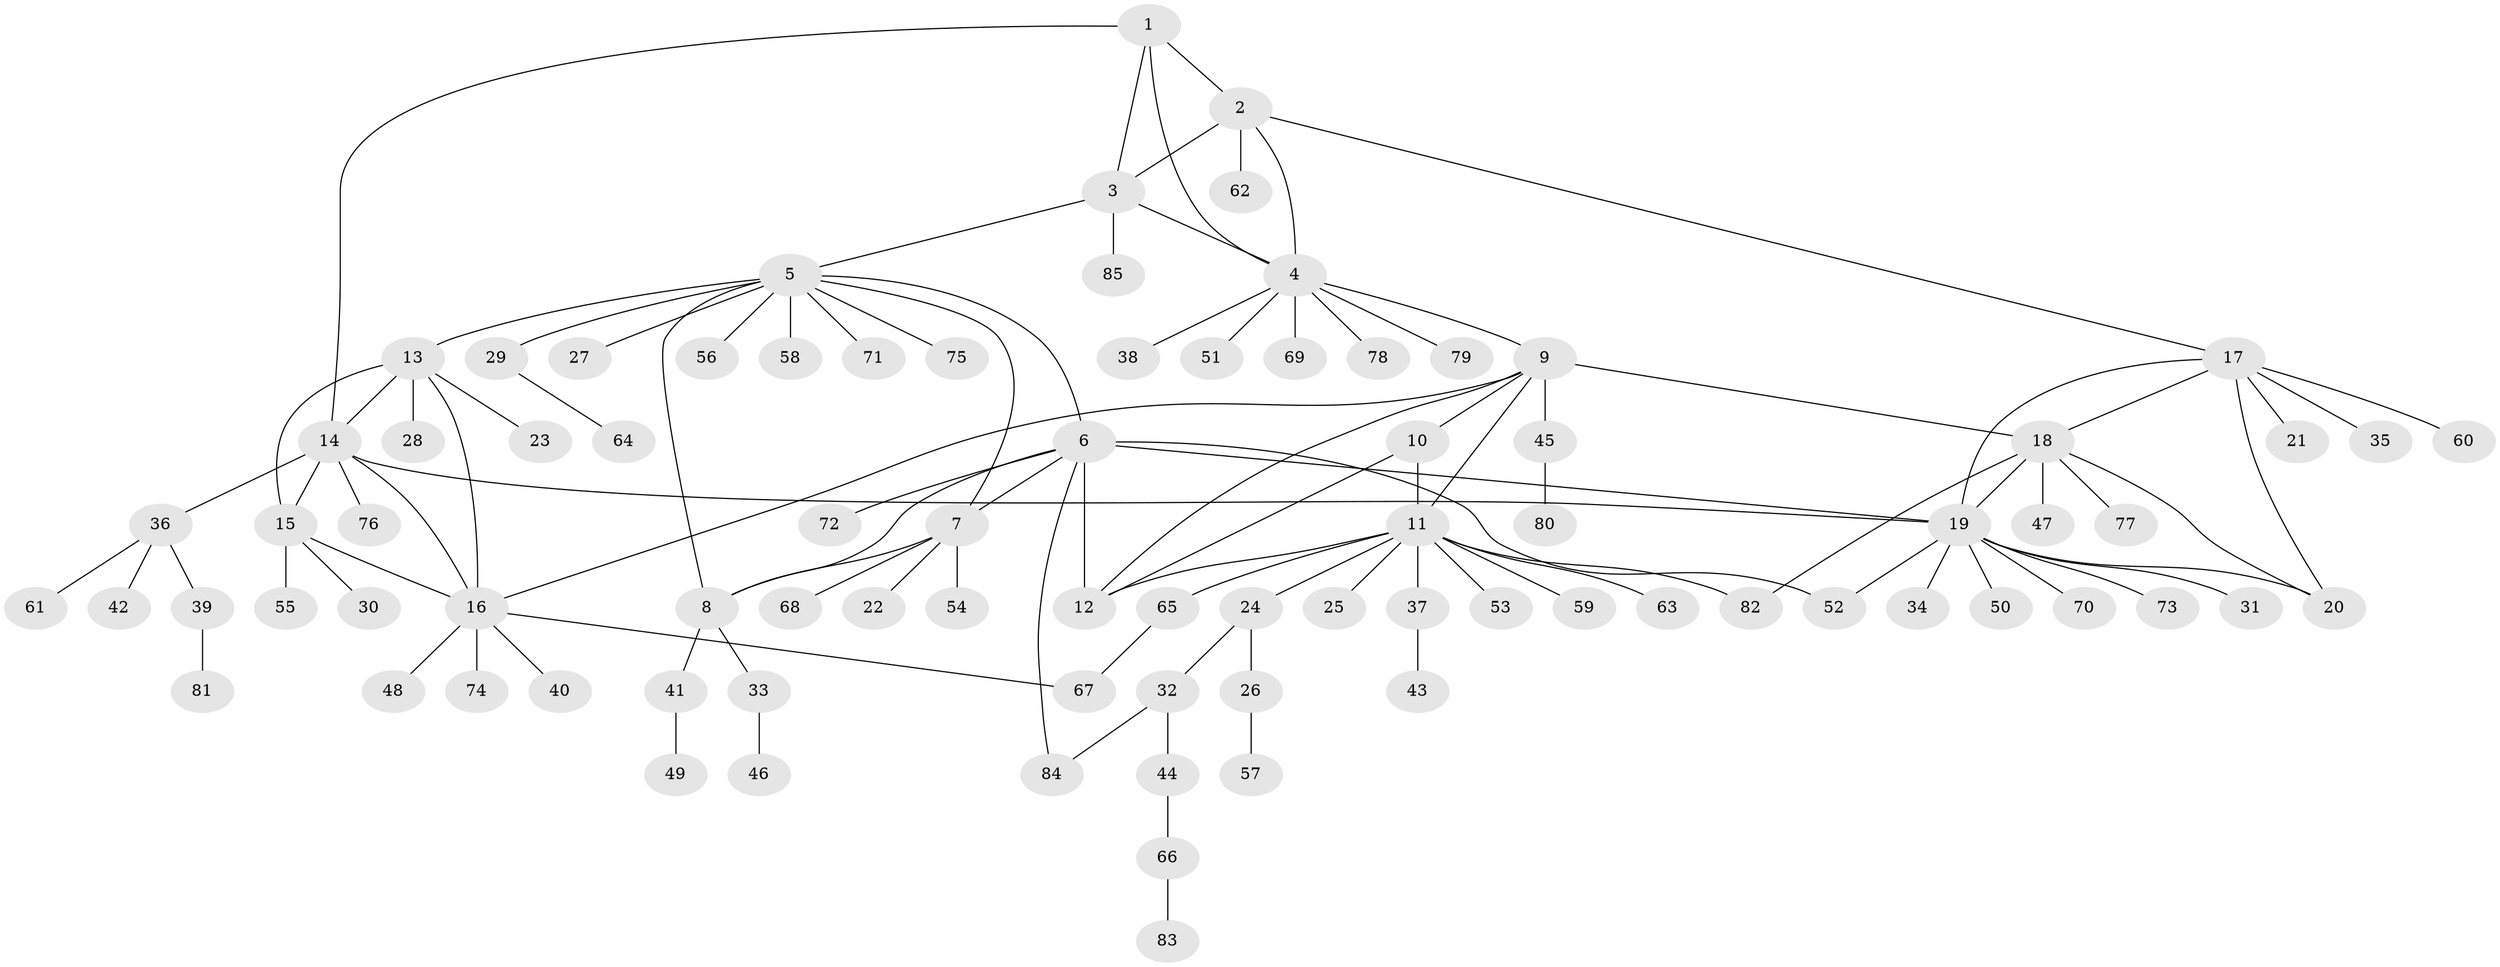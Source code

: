 // Generated by graph-tools (version 1.1) at 2025/55/03/09/25 04:55:22]
// undirected, 85 vertices, 109 edges
graph export_dot {
graph [start="1"]
  node [color=gray90,style=filled];
  1;
  2;
  3;
  4;
  5;
  6;
  7;
  8;
  9;
  10;
  11;
  12;
  13;
  14;
  15;
  16;
  17;
  18;
  19;
  20;
  21;
  22;
  23;
  24;
  25;
  26;
  27;
  28;
  29;
  30;
  31;
  32;
  33;
  34;
  35;
  36;
  37;
  38;
  39;
  40;
  41;
  42;
  43;
  44;
  45;
  46;
  47;
  48;
  49;
  50;
  51;
  52;
  53;
  54;
  55;
  56;
  57;
  58;
  59;
  60;
  61;
  62;
  63;
  64;
  65;
  66;
  67;
  68;
  69;
  70;
  71;
  72;
  73;
  74;
  75;
  76;
  77;
  78;
  79;
  80;
  81;
  82;
  83;
  84;
  85;
  1 -- 2;
  1 -- 3;
  1 -- 4;
  1 -- 14;
  2 -- 3;
  2 -- 4;
  2 -- 17;
  2 -- 62;
  3 -- 4;
  3 -- 5;
  3 -- 85;
  4 -- 9;
  4 -- 38;
  4 -- 51;
  4 -- 69;
  4 -- 78;
  4 -- 79;
  5 -- 6;
  5 -- 7;
  5 -- 8;
  5 -- 13;
  5 -- 27;
  5 -- 29;
  5 -- 56;
  5 -- 58;
  5 -- 71;
  5 -- 75;
  6 -- 7;
  6 -- 8;
  6 -- 12;
  6 -- 19;
  6 -- 52;
  6 -- 72;
  6 -- 84;
  7 -- 8;
  7 -- 22;
  7 -- 54;
  7 -- 68;
  8 -- 33;
  8 -- 41;
  9 -- 10;
  9 -- 11;
  9 -- 12;
  9 -- 16;
  9 -- 18;
  9 -- 45;
  10 -- 11;
  10 -- 12;
  11 -- 12;
  11 -- 24;
  11 -- 25;
  11 -- 37;
  11 -- 53;
  11 -- 59;
  11 -- 63;
  11 -- 65;
  11 -- 82;
  13 -- 14;
  13 -- 15;
  13 -- 16;
  13 -- 23;
  13 -- 28;
  14 -- 15;
  14 -- 16;
  14 -- 19;
  14 -- 36;
  14 -- 76;
  15 -- 16;
  15 -- 30;
  15 -- 55;
  16 -- 40;
  16 -- 48;
  16 -- 67;
  16 -- 74;
  17 -- 18;
  17 -- 19;
  17 -- 20;
  17 -- 21;
  17 -- 35;
  17 -- 60;
  18 -- 19;
  18 -- 20;
  18 -- 47;
  18 -- 77;
  18 -- 82;
  19 -- 20;
  19 -- 31;
  19 -- 34;
  19 -- 50;
  19 -- 52;
  19 -- 70;
  19 -- 73;
  24 -- 26;
  24 -- 32;
  26 -- 57;
  29 -- 64;
  32 -- 44;
  32 -- 84;
  33 -- 46;
  36 -- 39;
  36 -- 42;
  36 -- 61;
  37 -- 43;
  39 -- 81;
  41 -- 49;
  44 -- 66;
  45 -- 80;
  65 -- 67;
  66 -- 83;
}
